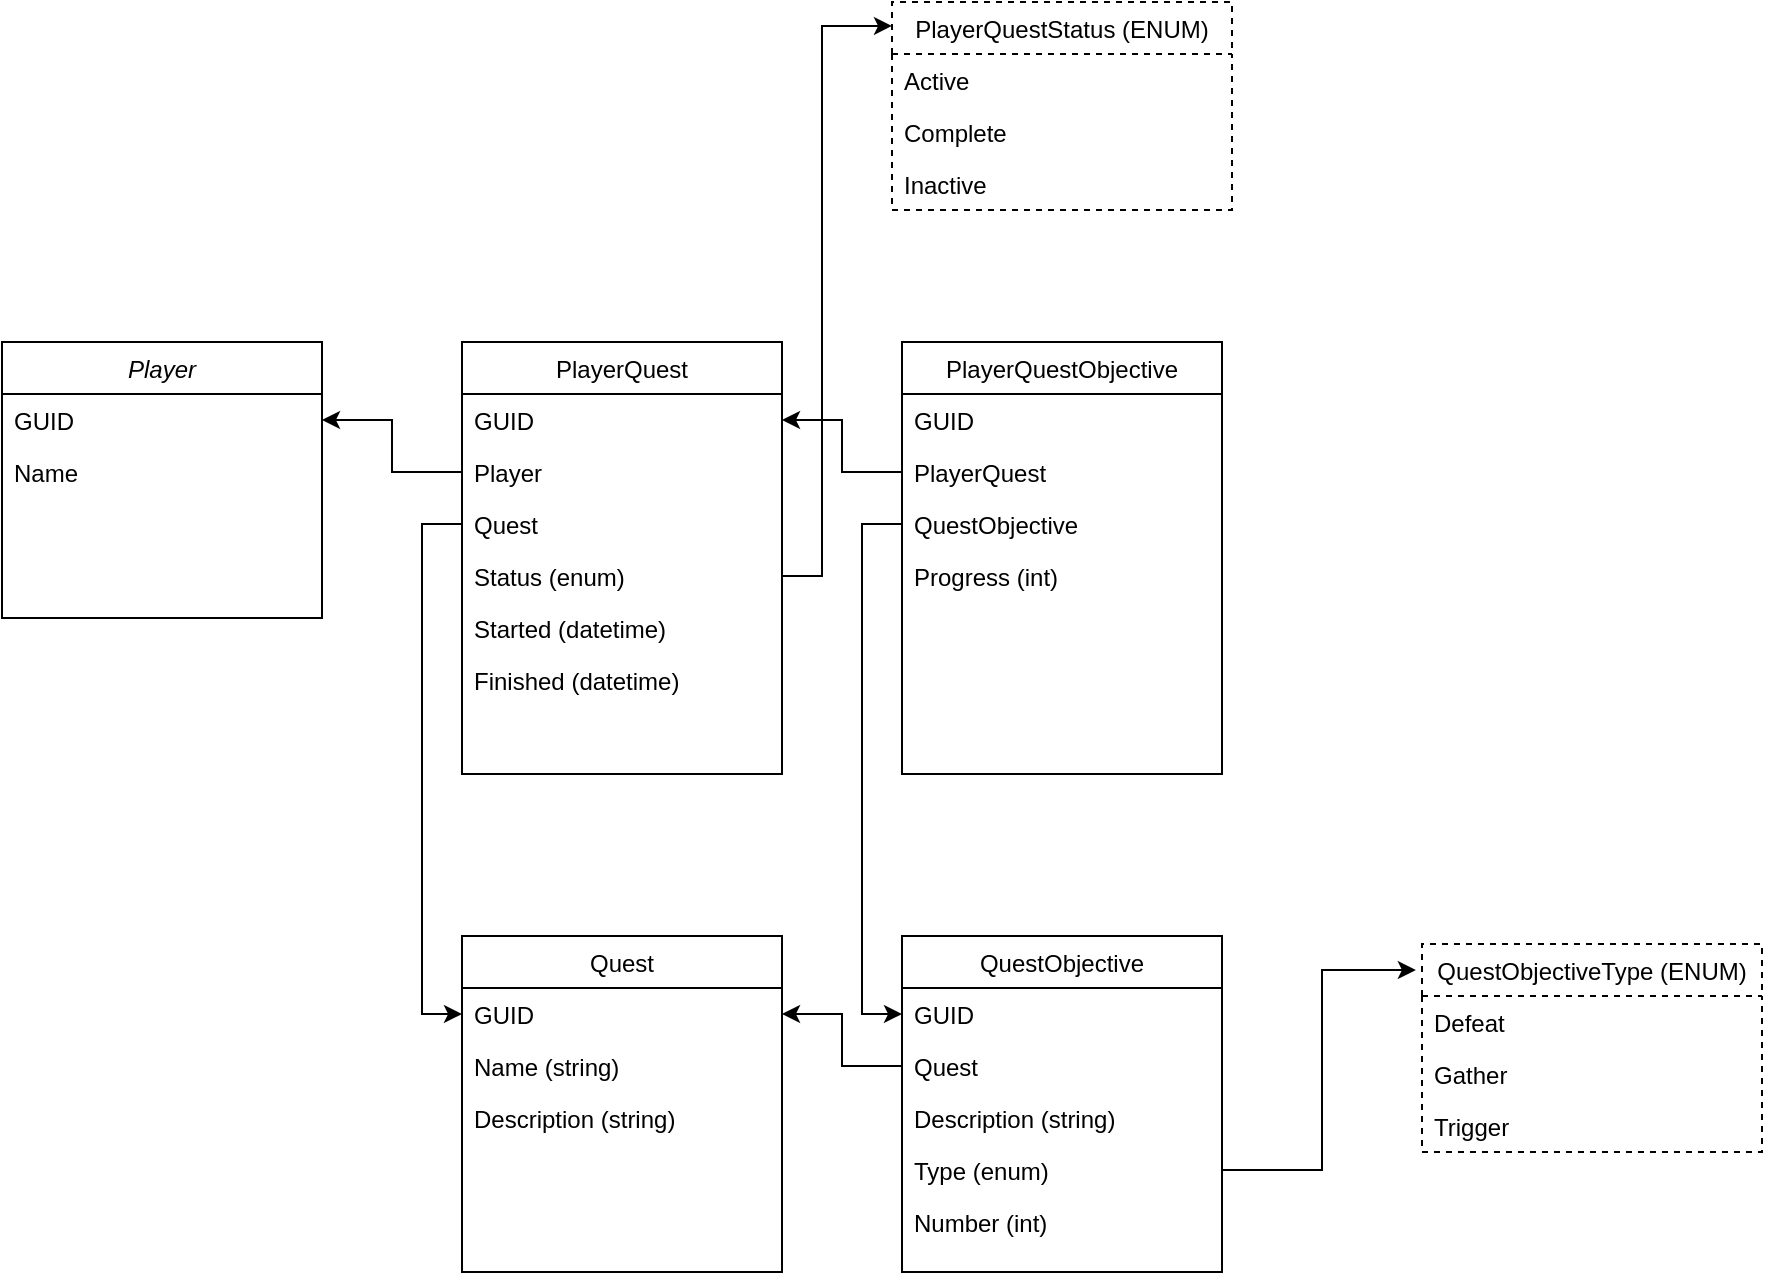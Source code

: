 <mxfile version="15.6.3" type="github" pages="2">
  <diagram id="C5RBs43oDa-KdzZeNtuy" name="Quests">
    <mxGraphModel dx="1422" dy="1935" grid="1" gridSize="10" guides="1" tooltips="1" connect="1" arrows="1" fold="1" page="1" pageScale="1" pageWidth="827" pageHeight="1169" math="0" shadow="0">
      <root>
        <mxCell id="WIyWlLk6GJQsqaUBKTNV-0" />
        <mxCell id="WIyWlLk6GJQsqaUBKTNV-1" parent="WIyWlLk6GJQsqaUBKTNV-0" />
        <mxCell id="zkfFHV4jXpPFQw0GAbJ--0" value="Player" style="swimlane;fontStyle=2;align=center;verticalAlign=top;childLayout=stackLayout;horizontal=1;startSize=26;horizontalStack=0;resizeParent=1;resizeLast=0;collapsible=1;marginBottom=0;rounded=0;shadow=0;strokeWidth=1;" parent="WIyWlLk6GJQsqaUBKTNV-1" vertex="1">
          <mxGeometry x="120" y="120" width="160" height="138" as="geometry">
            <mxRectangle x="230" y="140" width="160" height="26" as="alternateBounds" />
          </mxGeometry>
        </mxCell>
        <mxCell id="S8ErNGKVDsboz-Ku9K7X-21" value="GUID" style="text;align=left;verticalAlign=top;spacingLeft=4;spacingRight=4;overflow=hidden;rotatable=0;points=[[0,0.5],[1,0.5]];portConstraint=eastwest;" parent="zkfFHV4jXpPFQw0GAbJ--0" vertex="1">
          <mxGeometry y="26" width="160" height="26" as="geometry" />
        </mxCell>
        <mxCell id="zkfFHV4jXpPFQw0GAbJ--1" value="Name" style="text;align=left;verticalAlign=top;spacingLeft=4;spacingRight=4;overflow=hidden;rotatable=0;points=[[0,0.5],[1,0.5]];portConstraint=eastwest;" parent="zkfFHV4jXpPFQw0GAbJ--0" vertex="1">
          <mxGeometry y="52" width="160" height="26" as="geometry" />
        </mxCell>
        <mxCell id="zkfFHV4jXpPFQw0GAbJ--17" value="PlayerQuest" style="swimlane;fontStyle=0;align=center;verticalAlign=top;childLayout=stackLayout;horizontal=1;startSize=26;horizontalStack=0;resizeParent=1;resizeLast=0;collapsible=1;marginBottom=0;rounded=0;shadow=0;strokeWidth=1;" parent="WIyWlLk6GJQsqaUBKTNV-1" vertex="1">
          <mxGeometry x="350" y="120" width="160" height="216" as="geometry">
            <mxRectangle x="550" y="140" width="160" height="26" as="alternateBounds" />
          </mxGeometry>
        </mxCell>
        <mxCell id="S8ErNGKVDsboz-Ku9K7X-20" value="GUID" style="text;align=left;verticalAlign=top;spacingLeft=4;spacingRight=4;overflow=hidden;rotatable=0;points=[[0,0.5],[1,0.5]];portConstraint=eastwest;" parent="zkfFHV4jXpPFQw0GAbJ--17" vertex="1">
          <mxGeometry y="26" width="160" height="26" as="geometry" />
        </mxCell>
        <mxCell id="zkfFHV4jXpPFQw0GAbJ--18" value="Player" style="text;align=left;verticalAlign=top;spacingLeft=4;spacingRight=4;overflow=hidden;rotatable=0;points=[[0,0.5],[1,0.5]];portConstraint=eastwest;" parent="zkfFHV4jXpPFQw0GAbJ--17" vertex="1">
          <mxGeometry y="52" width="160" height="26" as="geometry" />
        </mxCell>
        <mxCell id="zkfFHV4jXpPFQw0GAbJ--19" value="Quest" style="text;align=left;verticalAlign=top;spacingLeft=4;spacingRight=4;overflow=hidden;rotatable=0;points=[[0,0.5],[1,0.5]];portConstraint=eastwest;rounded=0;shadow=0;html=0;" parent="zkfFHV4jXpPFQw0GAbJ--17" vertex="1">
          <mxGeometry y="78" width="160" height="26" as="geometry" />
        </mxCell>
        <mxCell id="S8ErNGKVDsboz-Ku9K7X-18" value="Status (enum)" style="text;align=left;verticalAlign=top;spacingLeft=4;spacingRight=4;overflow=hidden;rotatable=0;points=[[0,0.5],[1,0.5]];portConstraint=eastwest;rounded=0;shadow=0;html=0;" parent="zkfFHV4jXpPFQw0GAbJ--17" vertex="1">
          <mxGeometry y="104" width="160" height="26" as="geometry" />
        </mxCell>
        <mxCell id="S8ErNGKVDsboz-Ku9K7X-50" value="Started (datetime)" style="text;align=left;verticalAlign=top;spacingLeft=4;spacingRight=4;overflow=hidden;rotatable=0;points=[[0,0.5],[1,0.5]];portConstraint=eastwest;rounded=0;shadow=0;html=0;" parent="zkfFHV4jXpPFQw0GAbJ--17" vertex="1">
          <mxGeometry y="130" width="160" height="26" as="geometry" />
        </mxCell>
        <mxCell id="S8ErNGKVDsboz-Ku9K7X-51" value="Finished (datetime)" style="text;align=left;verticalAlign=top;spacingLeft=4;spacingRight=4;overflow=hidden;rotatable=0;points=[[0,0.5],[1,0.5]];portConstraint=eastwest;rounded=0;shadow=0;html=0;" parent="zkfFHV4jXpPFQw0GAbJ--17" vertex="1">
          <mxGeometry y="156" width="160" height="26" as="geometry" />
        </mxCell>
        <mxCell id="S8ErNGKVDsboz-Ku9K7X-0" value="Quest" style="swimlane;fontStyle=0;align=center;verticalAlign=top;childLayout=stackLayout;horizontal=1;startSize=26;horizontalStack=0;resizeParent=1;resizeLast=0;collapsible=1;marginBottom=0;rounded=0;shadow=0;strokeWidth=1;" parent="WIyWlLk6GJQsqaUBKTNV-1" vertex="1">
          <mxGeometry x="350" y="417" width="160" height="168" as="geometry">
            <mxRectangle x="340" y="380" width="170" height="26" as="alternateBounds" />
          </mxGeometry>
        </mxCell>
        <mxCell id="S8ErNGKVDsboz-Ku9K7X-22" value="GUID" style="text;align=left;verticalAlign=top;spacingLeft=4;spacingRight=4;overflow=hidden;rotatable=0;points=[[0,0.5],[1,0.5]];portConstraint=eastwest;" parent="S8ErNGKVDsboz-Ku9K7X-0" vertex="1">
          <mxGeometry y="26" width="160" height="26" as="geometry" />
        </mxCell>
        <mxCell id="S8ErNGKVDsboz-Ku9K7X-1" value="Name (string)" style="text;align=left;verticalAlign=top;spacingLeft=4;spacingRight=4;overflow=hidden;rotatable=0;points=[[0,0.5],[1,0.5]];portConstraint=eastwest;" parent="S8ErNGKVDsboz-Ku9K7X-0" vertex="1">
          <mxGeometry y="52" width="160" height="26" as="geometry" />
        </mxCell>
        <mxCell id="S8ErNGKVDsboz-Ku9K7X-5" value="Description (string)" style="text;align=left;verticalAlign=top;spacingLeft=4;spacingRight=4;overflow=hidden;rotatable=0;points=[[0,0.5],[1,0.5]];portConstraint=eastwest;" parent="S8ErNGKVDsboz-Ku9K7X-0" vertex="1">
          <mxGeometry y="78" width="160" height="26" as="geometry" />
        </mxCell>
        <mxCell id="S8ErNGKVDsboz-Ku9K7X-7" value="QuestObjective" style="swimlane;fontStyle=0;align=center;verticalAlign=top;childLayout=stackLayout;horizontal=1;startSize=26;horizontalStack=0;resizeParent=1;resizeLast=0;collapsible=1;marginBottom=0;rounded=0;shadow=0;strokeWidth=1;" parent="WIyWlLk6GJQsqaUBKTNV-1" vertex="1">
          <mxGeometry x="570" y="417" width="160" height="168" as="geometry">
            <mxRectangle x="340" y="380" width="170" height="26" as="alternateBounds" />
          </mxGeometry>
        </mxCell>
        <mxCell id="S8ErNGKVDsboz-Ku9K7X-23" value="GUID" style="text;align=left;verticalAlign=top;spacingLeft=4;spacingRight=4;overflow=hidden;rotatable=0;points=[[0,0.5],[1,0.5]];portConstraint=eastwest;" parent="S8ErNGKVDsboz-Ku9K7X-7" vertex="1">
          <mxGeometry y="26" width="160" height="26" as="geometry" />
        </mxCell>
        <mxCell id="S8ErNGKVDsboz-Ku9K7X-10" value="Quest" style="text;align=left;verticalAlign=top;spacingLeft=4;spacingRight=4;overflow=hidden;rotatable=0;points=[[0,0.5],[1,0.5]];portConstraint=eastwest;" parent="S8ErNGKVDsboz-Ku9K7X-7" vertex="1">
          <mxGeometry y="52" width="160" height="26" as="geometry" />
        </mxCell>
        <mxCell id="S8ErNGKVDsboz-Ku9K7X-8" value="Description (string)" style="text;align=left;verticalAlign=top;spacingLeft=4;spacingRight=4;overflow=hidden;rotatable=0;points=[[0,0.5],[1,0.5]];portConstraint=eastwest;" parent="S8ErNGKVDsboz-Ku9K7X-7" vertex="1">
          <mxGeometry y="78" width="160" height="26" as="geometry" />
        </mxCell>
        <mxCell id="S8ErNGKVDsboz-Ku9K7X-9" value="Type (enum)" style="text;align=left;verticalAlign=top;spacingLeft=4;spacingRight=4;overflow=hidden;rotatable=0;points=[[0,0.5],[1,0.5]];portConstraint=eastwest;" parent="S8ErNGKVDsboz-Ku9K7X-7" vertex="1">
          <mxGeometry y="104" width="160" height="26" as="geometry" />
        </mxCell>
        <mxCell id="S8ErNGKVDsboz-Ku9K7X-17" value="Number (int)" style="text;align=left;verticalAlign=top;spacingLeft=4;spacingRight=4;overflow=hidden;rotatable=0;points=[[0,0.5],[1,0.5]];portConstraint=eastwest;" parent="S8ErNGKVDsboz-Ku9K7X-7" vertex="1">
          <mxGeometry y="130" width="160" height="26" as="geometry" />
        </mxCell>
        <mxCell id="S8ErNGKVDsboz-Ku9K7X-11" value="QuestObjectiveType (ENUM)" style="swimlane;fontStyle=0;childLayout=stackLayout;horizontal=1;startSize=26;horizontalStack=0;resizeParent=1;resizeParentMax=0;resizeLast=0;collapsible=1;marginBottom=0;dashed=1;" parent="WIyWlLk6GJQsqaUBKTNV-1" vertex="1">
          <mxGeometry x="830" y="421" width="170" height="104" as="geometry" />
        </mxCell>
        <mxCell id="S8ErNGKVDsboz-Ku9K7X-12" value="Defeat" style="text;strokeColor=none;fillColor=none;align=left;verticalAlign=top;spacingLeft=4;spacingRight=4;overflow=hidden;rotatable=0;points=[[0,0.5],[1,0.5]];portConstraint=eastwest;dashed=1;" parent="S8ErNGKVDsboz-Ku9K7X-11" vertex="1">
          <mxGeometry y="26" width="170" height="26" as="geometry" />
        </mxCell>
        <mxCell id="S8ErNGKVDsboz-Ku9K7X-13" value="Gather" style="text;strokeColor=none;fillColor=none;align=left;verticalAlign=top;spacingLeft=4;spacingRight=4;overflow=hidden;rotatable=0;points=[[0,0.5],[1,0.5]];portConstraint=eastwest;dashed=1;" parent="S8ErNGKVDsboz-Ku9K7X-11" vertex="1">
          <mxGeometry y="52" width="170" height="26" as="geometry" />
        </mxCell>
        <mxCell id="S8ErNGKVDsboz-Ku9K7X-14" value="Trigger" style="text;strokeColor=none;fillColor=none;align=left;verticalAlign=top;spacingLeft=4;spacingRight=4;overflow=hidden;rotatable=0;points=[[0,0.5],[1,0.5]];portConstraint=eastwest;dashed=1;" parent="S8ErNGKVDsboz-Ku9K7X-11" vertex="1">
          <mxGeometry y="78" width="170" height="26" as="geometry" />
        </mxCell>
        <mxCell id="S8ErNGKVDsboz-Ku9K7X-15" style="edgeStyle=orthogonalEdgeStyle;rounded=0;orthogonalLoop=1;jettySize=auto;html=1;entryX=-0.018;entryY=0.125;entryDx=0;entryDy=0;entryPerimeter=0;" parent="WIyWlLk6GJQsqaUBKTNV-1" source="S8ErNGKVDsboz-Ku9K7X-9" target="S8ErNGKVDsboz-Ku9K7X-11" edge="1">
          <mxGeometry relative="1" as="geometry" />
        </mxCell>
        <mxCell id="S8ErNGKVDsboz-Ku9K7X-30" value="PlayerQuestObjective" style="swimlane;fontStyle=0;align=center;verticalAlign=top;childLayout=stackLayout;horizontal=1;startSize=26;horizontalStack=0;resizeParent=1;resizeLast=0;collapsible=1;marginBottom=0;rounded=0;shadow=0;strokeWidth=1;" parent="WIyWlLk6GJQsqaUBKTNV-1" vertex="1">
          <mxGeometry x="570" y="120" width="160" height="216" as="geometry">
            <mxRectangle x="550" y="140" width="160" height="26" as="alternateBounds" />
          </mxGeometry>
        </mxCell>
        <mxCell id="S8ErNGKVDsboz-Ku9K7X-31" value="GUID" style="text;align=left;verticalAlign=top;spacingLeft=4;spacingRight=4;overflow=hidden;rotatable=0;points=[[0,0.5],[1,0.5]];portConstraint=eastwest;" parent="S8ErNGKVDsboz-Ku9K7X-30" vertex="1">
          <mxGeometry y="26" width="160" height="26" as="geometry" />
        </mxCell>
        <mxCell id="S8ErNGKVDsboz-Ku9K7X-32" value="PlayerQuest" style="text;align=left;verticalAlign=top;spacingLeft=4;spacingRight=4;overflow=hidden;rotatable=0;points=[[0,0.5],[1,0.5]];portConstraint=eastwest;" parent="S8ErNGKVDsboz-Ku9K7X-30" vertex="1">
          <mxGeometry y="52" width="160" height="26" as="geometry" />
        </mxCell>
        <mxCell id="S8ErNGKVDsboz-Ku9K7X-38" value="QuestObjective" style="text;align=left;verticalAlign=top;spacingLeft=4;spacingRight=4;overflow=hidden;rotatable=0;points=[[0,0.5],[1,0.5]];portConstraint=eastwest;" parent="S8ErNGKVDsboz-Ku9K7X-30" vertex="1">
          <mxGeometry y="78" width="160" height="26" as="geometry" />
        </mxCell>
        <mxCell id="S8ErNGKVDsboz-Ku9K7X-36" value="Progress (int)" style="text;align=left;verticalAlign=top;spacingLeft=4;spacingRight=4;overflow=hidden;rotatable=0;points=[[0,0.5],[1,0.5]];portConstraint=eastwest;" parent="S8ErNGKVDsboz-Ku9K7X-30" vertex="1">
          <mxGeometry y="104" width="160" height="26" as="geometry" />
        </mxCell>
        <mxCell id="S8ErNGKVDsboz-Ku9K7X-40" style="edgeStyle=orthogonalEdgeStyle;rounded=0;orthogonalLoop=1;jettySize=auto;html=1;entryX=1;entryY=0.5;entryDx=0;entryDy=0;" parent="WIyWlLk6GJQsqaUBKTNV-1" source="zkfFHV4jXpPFQw0GAbJ--18" target="S8ErNGKVDsboz-Ku9K7X-21" edge="1">
          <mxGeometry relative="1" as="geometry" />
        </mxCell>
        <mxCell id="S8ErNGKVDsboz-Ku9K7X-41" style="edgeStyle=orthogonalEdgeStyle;rounded=0;orthogonalLoop=1;jettySize=auto;html=1;entryX=0;entryY=0.5;entryDx=0;entryDy=0;" parent="WIyWlLk6GJQsqaUBKTNV-1" source="zkfFHV4jXpPFQw0GAbJ--19" target="S8ErNGKVDsboz-Ku9K7X-22" edge="1">
          <mxGeometry relative="1" as="geometry" />
        </mxCell>
        <mxCell id="S8ErNGKVDsboz-Ku9K7X-42" style="edgeStyle=orthogonalEdgeStyle;rounded=0;orthogonalLoop=1;jettySize=auto;html=1;entryX=1;entryY=0.5;entryDx=0;entryDy=0;" parent="WIyWlLk6GJQsqaUBKTNV-1" source="S8ErNGKVDsboz-Ku9K7X-32" target="S8ErNGKVDsboz-Ku9K7X-20" edge="1">
          <mxGeometry relative="1" as="geometry" />
        </mxCell>
        <mxCell id="S8ErNGKVDsboz-Ku9K7X-43" style="edgeStyle=orthogonalEdgeStyle;rounded=0;orthogonalLoop=1;jettySize=auto;html=1;entryX=1;entryY=0.5;entryDx=0;entryDy=0;" parent="WIyWlLk6GJQsqaUBKTNV-1" source="S8ErNGKVDsboz-Ku9K7X-10" target="S8ErNGKVDsboz-Ku9K7X-22" edge="1">
          <mxGeometry relative="1" as="geometry" />
        </mxCell>
        <mxCell id="S8ErNGKVDsboz-Ku9K7X-44" style="edgeStyle=orthogonalEdgeStyle;rounded=0;orthogonalLoop=1;jettySize=auto;html=1;entryX=0;entryY=0.5;entryDx=0;entryDy=0;" parent="WIyWlLk6GJQsqaUBKTNV-1" source="S8ErNGKVDsboz-Ku9K7X-38" target="S8ErNGKVDsboz-Ku9K7X-23" edge="1">
          <mxGeometry relative="1" as="geometry" />
        </mxCell>
        <mxCell id="S8ErNGKVDsboz-Ku9K7X-45" value="PlayerQuestStatus (ENUM)" style="swimlane;fontStyle=0;childLayout=stackLayout;horizontal=1;startSize=26;horizontalStack=0;resizeParent=1;resizeParentMax=0;resizeLast=0;collapsible=1;marginBottom=0;dashed=1;" parent="WIyWlLk6GJQsqaUBKTNV-1" vertex="1">
          <mxGeometry x="565" y="-50" width="170" height="104" as="geometry" />
        </mxCell>
        <mxCell id="S8ErNGKVDsboz-Ku9K7X-46" value="Active" style="text;strokeColor=none;fillColor=none;align=left;verticalAlign=top;spacingLeft=4;spacingRight=4;overflow=hidden;rotatable=0;points=[[0,0.5],[1,0.5]];portConstraint=eastwest;dashed=1;" parent="S8ErNGKVDsboz-Ku9K7X-45" vertex="1">
          <mxGeometry y="26" width="170" height="26" as="geometry" />
        </mxCell>
        <mxCell id="S8ErNGKVDsboz-Ku9K7X-47" value="Complete" style="text;strokeColor=none;fillColor=none;align=left;verticalAlign=top;spacingLeft=4;spacingRight=4;overflow=hidden;rotatable=0;points=[[0,0.5],[1,0.5]];portConstraint=eastwest;dashed=1;" parent="S8ErNGKVDsboz-Ku9K7X-45" vertex="1">
          <mxGeometry y="52" width="170" height="26" as="geometry" />
        </mxCell>
        <mxCell id="S8ErNGKVDsboz-Ku9K7X-48" value="Inactive" style="text;strokeColor=none;fillColor=none;align=left;verticalAlign=top;spacingLeft=4;spacingRight=4;overflow=hidden;rotatable=0;points=[[0,0.5],[1,0.5]];portConstraint=eastwest;dashed=1;" parent="S8ErNGKVDsboz-Ku9K7X-45" vertex="1">
          <mxGeometry y="78" width="170" height="26" as="geometry" />
        </mxCell>
        <mxCell id="S8ErNGKVDsboz-Ku9K7X-49" style="edgeStyle=orthogonalEdgeStyle;rounded=0;orthogonalLoop=1;jettySize=auto;html=1;entryX=0;entryY=0.115;entryDx=0;entryDy=0;entryPerimeter=0;" parent="WIyWlLk6GJQsqaUBKTNV-1" source="S8ErNGKVDsboz-Ku9K7X-18" target="S8ErNGKVDsboz-Ku9K7X-45" edge="1">
          <mxGeometry relative="1" as="geometry">
            <Array as="points">
              <mxPoint x="530" y="237" />
              <mxPoint x="530" y="-38" />
            </Array>
          </mxGeometry>
        </mxCell>
      </root>
    </mxGraphModel>
  </diagram>
  <diagram id="UlVpGKse6hJfPA2wb8Cq" name="Inventory">
    <mxGraphModel dx="1422" dy="1935" grid="1" gridSize="10" guides="1" tooltips="1" connect="1" arrows="1" fold="1" page="1" pageScale="1" pageWidth="827" pageHeight="1169" math="0" shadow="0">
      <root>
        <mxCell id="gi2wvL1fOQWvFOL7H56U-0" />
        <mxCell id="gi2wvL1fOQWvFOL7H56U-1" parent="gi2wvL1fOQWvFOL7H56U-0" />
        <mxCell id="fIsBMEw89bsqnH-VNxIH-0" value="Player" style="swimlane;fontStyle=2;align=center;verticalAlign=top;childLayout=stackLayout;horizontal=1;startSize=26;horizontalStack=0;resizeParent=1;resizeLast=0;collapsible=1;marginBottom=0;rounded=0;shadow=0;strokeWidth=1;" vertex="1" parent="gi2wvL1fOQWvFOL7H56U-1">
          <mxGeometry x="120" y="120" width="160" height="138" as="geometry">
            <mxRectangle x="230" y="140" width="160" height="26" as="alternateBounds" />
          </mxGeometry>
        </mxCell>
        <mxCell id="fIsBMEw89bsqnH-VNxIH-1" value="ID" style="text;align=left;verticalAlign=top;spacingLeft=4;spacingRight=4;overflow=hidden;rotatable=0;points=[[0,0.5],[1,0.5]];portConstraint=eastwest;" vertex="1" parent="fIsBMEw89bsqnH-VNxIH-0">
          <mxGeometry y="26" width="160" height="26" as="geometry" />
        </mxCell>
        <mxCell id="fIsBMEw89bsqnH-VNxIH-2" value="..." style="text;align=left;verticalAlign=top;spacingLeft=4;spacingRight=4;overflow=hidden;rotatable=0;points=[[0,0.5],[1,0.5]];portConstraint=eastwest;" vertex="1" parent="fIsBMEw89bsqnH-VNxIH-0">
          <mxGeometry y="52" width="160" height="26" as="geometry" />
        </mxCell>
        <mxCell id="fIsBMEw89bsqnH-VNxIH-3" value="PlayerCurrency" style="swimlane;fontStyle=2;align=center;verticalAlign=top;childLayout=stackLayout;horizontal=1;startSize=26;horizontalStack=0;resizeParent=1;resizeLast=0;collapsible=1;marginBottom=0;rounded=0;shadow=0;strokeWidth=1;" vertex="1" parent="gi2wvL1fOQWvFOL7H56U-1">
          <mxGeometry x="340" y="120" width="160" height="130" as="geometry">
            <mxRectangle x="230" y="140" width="160" height="26" as="alternateBounds" />
          </mxGeometry>
        </mxCell>
        <mxCell id="fIsBMEw89bsqnH-VNxIH-4" value="ID" style="text;align=left;verticalAlign=top;spacingLeft=4;spacingRight=4;overflow=hidden;rotatable=0;points=[[0,0.5],[1,0.5]];portConstraint=eastwest;" vertex="1" parent="fIsBMEw89bsqnH-VNxIH-3">
          <mxGeometry y="26" width="160" height="26" as="geometry" />
        </mxCell>
        <mxCell id="fIsBMEw89bsqnH-VNxIH-5" value="PlayerID" style="text;align=left;verticalAlign=top;spacingLeft=4;spacingRight=4;overflow=hidden;rotatable=0;points=[[0,0.5],[1,0.5]];portConstraint=eastwest;" vertex="1" parent="fIsBMEw89bsqnH-VNxIH-3">
          <mxGeometry y="52" width="160" height="26" as="geometry" />
        </mxCell>
        <mxCell id="fIsBMEw89bsqnH-VNxIH-6" value="CurrencyID" style="text;align=left;verticalAlign=top;spacingLeft=4;spacingRight=4;overflow=hidden;rotatable=0;points=[[0,0.5],[1,0.5]];portConstraint=eastwest;" vertex="1" parent="fIsBMEw89bsqnH-VNxIH-3">
          <mxGeometry y="78" width="160" height="26" as="geometry" />
        </mxCell>
        <mxCell id="fIsBMEw89bsqnH-VNxIH-12" value="Amount (long)" style="text;align=left;verticalAlign=top;spacingLeft=4;spacingRight=4;overflow=hidden;rotatable=0;points=[[0,0.5],[1,0.5]];portConstraint=eastwest;" vertex="1" parent="fIsBMEw89bsqnH-VNxIH-3">
          <mxGeometry y="104" width="160" height="26" as="geometry" />
        </mxCell>
        <mxCell id="fIsBMEw89bsqnH-VNxIH-7" value="Currency " style="swimlane;fontStyle=2;align=center;verticalAlign=top;childLayout=stackLayout;horizontal=1;startSize=26;horizontalStack=0;resizeParent=1;resizeLast=0;collapsible=1;marginBottom=0;rounded=0;shadow=0;strokeWidth=1;" vertex="1" parent="gi2wvL1fOQWvFOL7H56U-1">
          <mxGeometry x="120" y="-50" width="160" height="138" as="geometry">
            <mxRectangle x="230" y="140" width="160" height="26" as="alternateBounds" />
          </mxGeometry>
        </mxCell>
        <mxCell id="fIsBMEw89bsqnH-VNxIH-8" value="ID" style="text;align=left;verticalAlign=top;spacingLeft=4;spacingRight=4;overflow=hidden;rotatable=0;points=[[0,0.5],[1,0.5]];portConstraint=eastwest;" vertex="1" parent="fIsBMEw89bsqnH-VNxIH-7">
          <mxGeometry y="26" width="160" height="26" as="geometry" />
        </mxCell>
        <mxCell id="fIsBMEw89bsqnH-VNxIH-10" value="Name" style="text;align=left;verticalAlign=top;spacingLeft=4;spacingRight=4;overflow=hidden;rotatable=0;points=[[0,0.5],[1,0.5]];portConstraint=eastwest;" vertex="1" parent="fIsBMEw89bsqnH-VNxIH-7">
          <mxGeometry y="52" width="160" height="26" as="geometry" />
        </mxCell>
        <mxCell id="fIsBMEw89bsqnH-VNxIH-11" value="Description" style="text;align=left;verticalAlign=top;spacingLeft=4;spacingRight=4;overflow=hidden;rotatable=0;points=[[0,0.5],[1,0.5]];portConstraint=eastwest;" vertex="1" parent="fIsBMEw89bsqnH-VNxIH-7">
          <mxGeometry y="78" width="160" height="26" as="geometry" />
        </mxCell>
        <mxCell id="fIsBMEw89bsqnH-VNxIH-13" value="PlayerBag" style="swimlane;fontStyle=2;align=center;verticalAlign=top;childLayout=stackLayout;horizontal=1;startSize=26;horizontalStack=0;resizeParent=1;resizeLast=0;collapsible=1;marginBottom=0;rounded=0;shadow=0;strokeWidth=1;" vertex="1" parent="gi2wvL1fOQWvFOL7H56U-1">
          <mxGeometry x="340" y="280" width="160" height="138" as="geometry">
            <mxRectangle x="230" y="140" width="160" height="26" as="alternateBounds" />
          </mxGeometry>
        </mxCell>
        <mxCell id="fIsBMEw89bsqnH-VNxIH-14" value="ID" style="text;align=left;verticalAlign=top;spacingLeft=4;spacingRight=4;overflow=hidden;rotatable=0;points=[[0,0.5],[1,0.5]];portConstraint=eastwest;" vertex="1" parent="fIsBMEw89bsqnH-VNxIH-13">
          <mxGeometry y="26" width="160" height="26" as="geometry" />
        </mxCell>
        <mxCell id="fIsBMEw89bsqnH-VNxIH-16" value="PlayerID" style="text;align=left;verticalAlign=top;spacingLeft=4;spacingRight=4;overflow=hidden;rotatable=0;points=[[0,0.5],[1,0.5]];portConstraint=eastwest;" vertex="1" parent="fIsBMEw89bsqnH-VNxIH-13">
          <mxGeometry y="52" width="160" height="26" as="geometry" />
        </mxCell>
        <mxCell id="fIsBMEw89bsqnH-VNxIH-17" value="BagID" style="text;align=left;verticalAlign=top;spacingLeft=4;spacingRight=4;overflow=hidden;rotatable=0;points=[[0,0.5],[1,0.5]];portConstraint=eastwest;" vertex="1" parent="fIsBMEw89bsqnH-VNxIH-13">
          <mxGeometry y="78" width="160" height="26" as="geometry" />
        </mxCell>
        <mxCell id="fIsBMEw89bsqnH-VNxIH-18" value="Bag" style="swimlane;fontStyle=2;align=center;verticalAlign=top;childLayout=stackLayout;horizontal=1;startSize=26;horizontalStack=0;resizeParent=1;resizeLast=0;collapsible=1;marginBottom=0;rounded=0;shadow=0;strokeWidth=1;" vertex="1" parent="gi2wvL1fOQWvFOL7H56U-1">
          <mxGeometry x="120" y="280" width="160" height="138" as="geometry">
            <mxRectangle x="230" y="140" width="160" height="26" as="alternateBounds" />
          </mxGeometry>
        </mxCell>
        <mxCell id="fIsBMEw89bsqnH-VNxIH-19" value="ID" style="text;align=left;verticalAlign=top;spacingLeft=4;spacingRight=4;overflow=hidden;rotatable=0;points=[[0,0.5],[1,0.5]];portConstraint=eastwest;" vertex="1" parent="fIsBMEw89bsqnH-VNxIH-18">
          <mxGeometry y="26" width="160" height="26" as="geometry" />
        </mxCell>
        <mxCell id="fIsBMEw89bsqnH-VNxIH-20" value="Name (string)" style="text;align=left;verticalAlign=top;spacingLeft=4;spacingRight=4;overflow=hidden;rotatable=0;points=[[0,0.5],[1,0.5]];portConstraint=eastwest;" vertex="1" parent="fIsBMEw89bsqnH-VNxIH-18">
          <mxGeometry y="52" width="160" height="26" as="geometry" />
        </mxCell>
        <mxCell id="fIsBMEw89bsqnH-VNxIH-21" value="Slots (int)" style="text;align=left;verticalAlign=top;spacingLeft=4;spacingRight=4;overflow=hidden;rotatable=0;points=[[0,0.5],[1,0.5]];portConstraint=eastwest;" vertex="1" parent="fIsBMEw89bsqnH-VNxIH-18">
          <mxGeometry y="78" width="160" height="26" as="geometry" />
        </mxCell>
      </root>
    </mxGraphModel>
  </diagram>
</mxfile>
